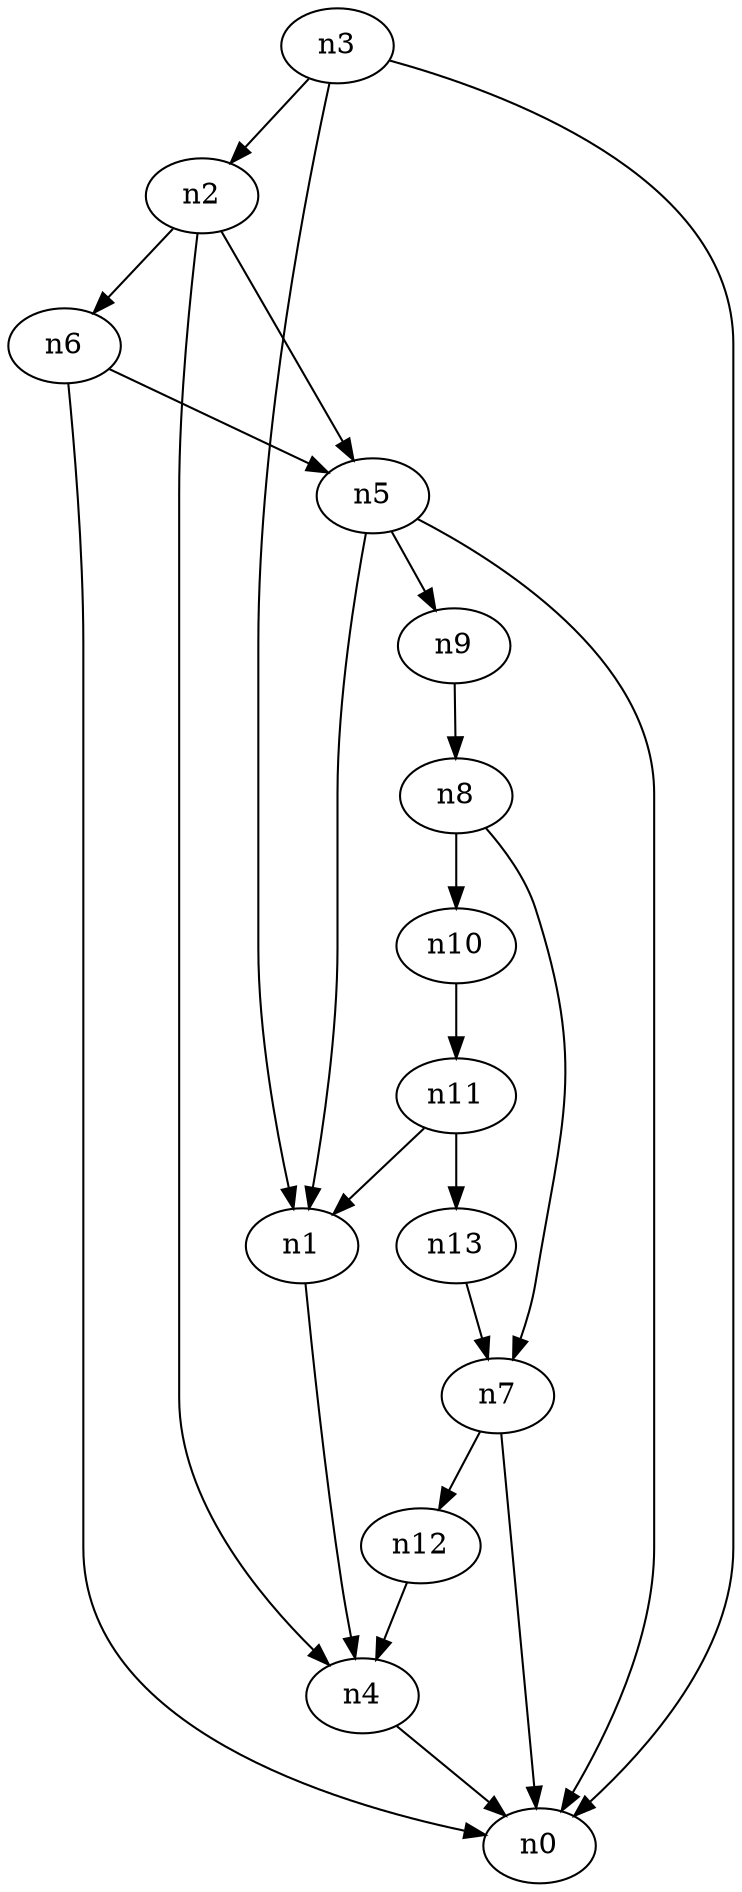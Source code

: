 digraph G {
	n1 -> n4	 [_graphml_id=e4];
	n2 -> n4	 [_graphml_id=e7];
	n2 -> n5	 [_graphml_id=e8];
	n2 -> n6	 [_graphml_id=e10];
	n3 -> n0	 [_graphml_id=e0];
	n3 -> n1	 [_graphml_id=e3];
	n3 -> n2	 [_graphml_id=e6];
	n4 -> n0	 [_graphml_id=e1];
	n5 -> n0	 [_graphml_id=e2];
	n5 -> n1	 [_graphml_id=e5];
	n5 -> n9	 [_graphml_id=e15];
	n6 -> n0	 [_graphml_id=e11];
	n6 -> n5	 [_graphml_id=e9];
	n7 -> n0	 [_graphml_id=e12];
	n7 -> n12	 [_graphml_id=e19];
	n8 -> n7	 [_graphml_id=e13];
	n8 -> n10	 [_graphml_id=e16];
	n9 -> n8	 [_graphml_id=e14];
	n10 -> n11	 [_graphml_id=e17];
	n11 -> n1	 [_graphml_id=e18];
	n11 -> n13	 [_graphml_id=e21];
	n12 -> n4	 [_graphml_id=e20];
	n13 -> n7	 [_graphml_id=e22];
}
